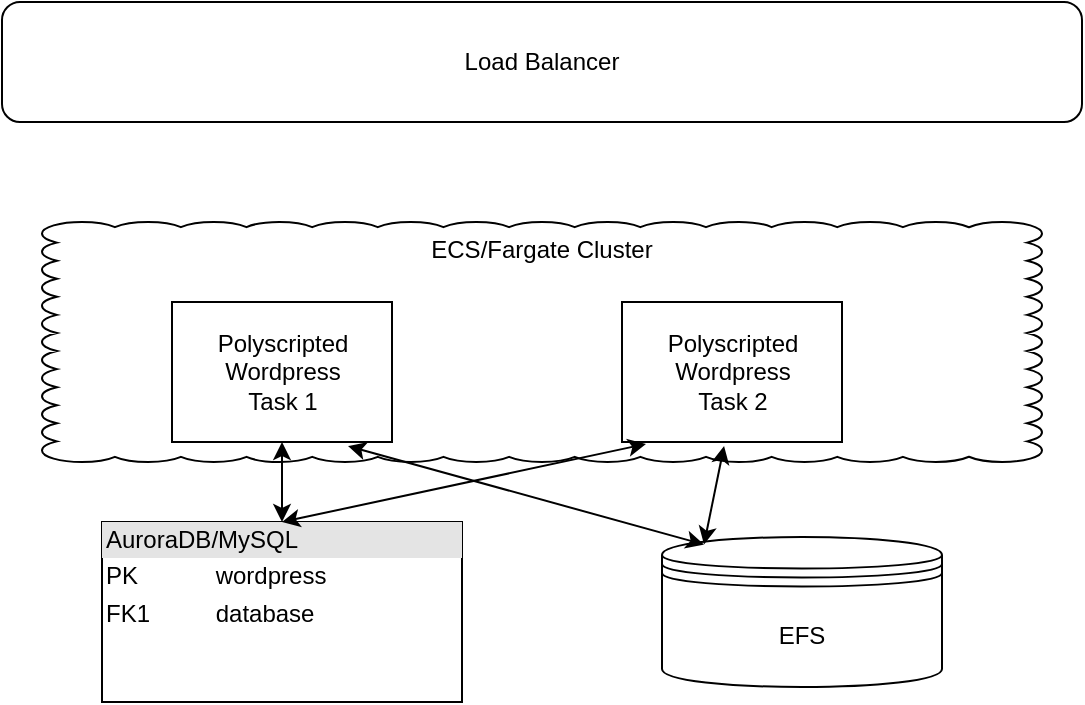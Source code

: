 <mxfile version="13.1.1" type="github"><diagram id="rc0wAbn-FcEUS4i0uJqS" name="Page-1"><mxGraphModel dx="946" dy="651" grid="0" gridSize="10" guides="1" tooltips="1" connect="1" arrows="1" fold="1" page="1" pageScale="1" pageWidth="850" pageHeight="1100" math="0" shadow="0"><root><mxCell id="0"/><mxCell id="1" parent="0"/><mxCell id="n_U2huaM5sp77j1RBE-S-1" value="EFS" style="shape=datastore;whiteSpace=wrap;html=1;" vertex="1" parent="1"><mxGeometry x="410" y="287.5" width="140" height="75" as="geometry"/></mxCell><mxCell id="n_U2huaM5sp77j1RBE-S-2" value="&lt;div style=&quot;box-sizing: border-box ; width: 100% ; background: #e4e4e4 ; padding: 2px&quot;&gt;AuroraDB/MySQL&lt;br&gt;&lt;/div&gt;&lt;table style=&quot;width: 100% ; font-size: 1em&quot; cellspacing=&quot;0&quot; cellpadding=&quot;2&quot;&gt;&lt;tbody&gt;&lt;tr&gt;&lt;td&gt;PK&lt;/td&gt;&lt;td&gt;wordpress&lt;/td&gt;&lt;/tr&gt;&lt;tr&gt;&lt;td&gt;FK1&lt;/td&gt;&lt;td&gt;database&lt;/td&gt;&lt;/tr&gt;&lt;tr&gt;&lt;td&gt;&lt;br&gt;&lt;/td&gt;&lt;td&gt;&lt;br&gt;&lt;/td&gt;&lt;/tr&gt;&lt;/tbody&gt;&lt;/table&gt;" style="verticalAlign=top;align=left;overflow=fill;html=1;" vertex="1" parent="1"><mxGeometry x="130" y="280" width="180" height="90" as="geometry"/></mxCell><mxCell id="n_U2huaM5sp77j1RBE-S-3" value="ECS/Fargate Cluster" style="whiteSpace=wrap;html=1;shape=mxgraph.basic.cloud_rect;verticalAlign=top;" vertex="1" parent="1"><mxGeometry x="100" y="130" width="500" height="120" as="geometry"/></mxCell><mxCell id="n_U2huaM5sp77j1RBE-S-6" value="&lt;div&gt;Polyscripted &lt;br&gt;&lt;/div&gt;&lt;div&gt;Wordpress&lt;/div&gt;&lt;div&gt;Task 1&lt;br&gt;&lt;/div&gt;" style="verticalLabelPosition=middle;verticalAlign=middle;html=1;shape=mxgraph.basic.rect;fillColor2=none;strokeWidth=1;size=20;indent=5;labelPosition=center;align=center;" vertex="1" parent="1"><mxGeometry x="165" y="170" width="110" height="70" as="geometry"/></mxCell><mxCell id="n_U2huaM5sp77j1RBE-S-7" value="&lt;div&gt;Polyscripted &lt;br&gt;&lt;/div&gt;&lt;div&gt;Wordpress&lt;/div&gt;&lt;div&gt;Task 2&lt;br&gt;&lt;/div&gt;" style="verticalLabelPosition=middle;verticalAlign=middle;html=1;shape=mxgraph.basic.rect;fillColor2=none;strokeWidth=1;size=20;indent=5;labelPosition=center;align=center;" vertex="1" parent="1"><mxGeometry x="390" y="170" width="110" height="70" as="geometry"/></mxCell><mxCell id="n_U2huaM5sp77j1RBE-S-8" value="" style="endArrow=classic;startArrow=classic;html=1;exitX=0.5;exitY=0;exitDx=0;exitDy=0;" edge="1" parent="1" source="n_U2huaM5sp77j1RBE-S-2" target="n_U2huaM5sp77j1RBE-S-6"><mxGeometry width="50" height="50" relative="1" as="geometry"><mxPoint x="400" y="370" as="sourcePoint"/><mxPoint x="450" y="320" as="targetPoint"/></mxGeometry></mxCell><mxCell id="n_U2huaM5sp77j1RBE-S-9" value="" style="endArrow=classic;startArrow=classic;html=1;exitX=0.5;exitY=0;exitDx=0;exitDy=0;entryX=0.109;entryY=1.014;entryDx=0;entryDy=0;entryPerimeter=0;" edge="1" parent="1" source="n_U2huaM5sp77j1RBE-S-2" target="n_U2huaM5sp77j1RBE-S-7"><mxGeometry width="50" height="50" relative="1" as="geometry"><mxPoint x="400" y="370" as="sourcePoint"/><mxPoint x="450" y="320" as="targetPoint"/></mxGeometry></mxCell><mxCell id="n_U2huaM5sp77j1RBE-S-10" value="" style="endArrow=classic;startArrow=classic;html=1;exitX=0.15;exitY=0.05;exitDx=0;exitDy=0;exitPerimeter=0;entryX=0.8;entryY=1.029;entryDx=0;entryDy=0;entryPerimeter=0;" edge="1" parent="1" source="n_U2huaM5sp77j1RBE-S-1" target="n_U2huaM5sp77j1RBE-S-6"><mxGeometry width="50" height="50" relative="1" as="geometry"><mxPoint x="400" y="370" as="sourcePoint"/><mxPoint x="450" y="320" as="targetPoint"/></mxGeometry></mxCell><mxCell id="n_U2huaM5sp77j1RBE-S-11" value="" style="endArrow=classic;startArrow=classic;html=1;entryX=0.15;entryY=0.05;entryDx=0;entryDy=0;entryPerimeter=0;exitX=0.464;exitY=1.029;exitDx=0;exitDy=0;exitPerimeter=0;" edge="1" parent="1" source="n_U2huaM5sp77j1RBE-S-7" target="n_U2huaM5sp77j1RBE-S-1"><mxGeometry width="50" height="50" relative="1" as="geometry"><mxPoint x="400" y="370" as="sourcePoint"/><mxPoint x="450" y="320" as="targetPoint"/></mxGeometry></mxCell><mxCell id="n_U2huaM5sp77j1RBE-S-12" value="Load Balancer" style="rounded=1;whiteSpace=wrap;html=1;" vertex="1" parent="1"><mxGeometry x="80" y="20" width="540" height="60" as="geometry"/></mxCell></root></mxGraphModel></diagram></mxfile>